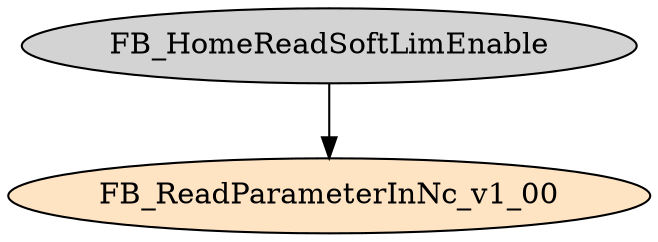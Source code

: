 digraph FB_ReadParameterInNc_v1_00 {
     node [style=filled]
    FB_ReadParameterInNc_v1_00 [fillcolor = bisque];
    FB_HomeReadSoftLimEnable -> FB_ReadParameterInNc_v1_00;
}
